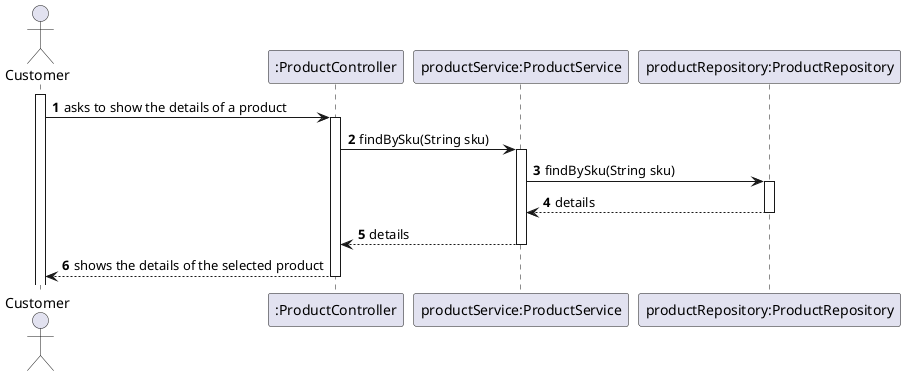 @startuml
'https://plantuml.com/sequence-diagram

autoactivate on
autonumber

actor "Customer" as User
participant ":ProductController" as Ctrl
participant "productService:ProductService" as Service
participant "productRepository:ProductRepository" as Repo

activate User

User -> Ctrl: asks to show the details of a product
Ctrl -> Service: findBySku(String sku)
Service -> Repo: findBySku(String sku)
Repo --> Service: details
Service --> Ctrl: details

Ctrl --> User: shows the details of the selected product

@enduml